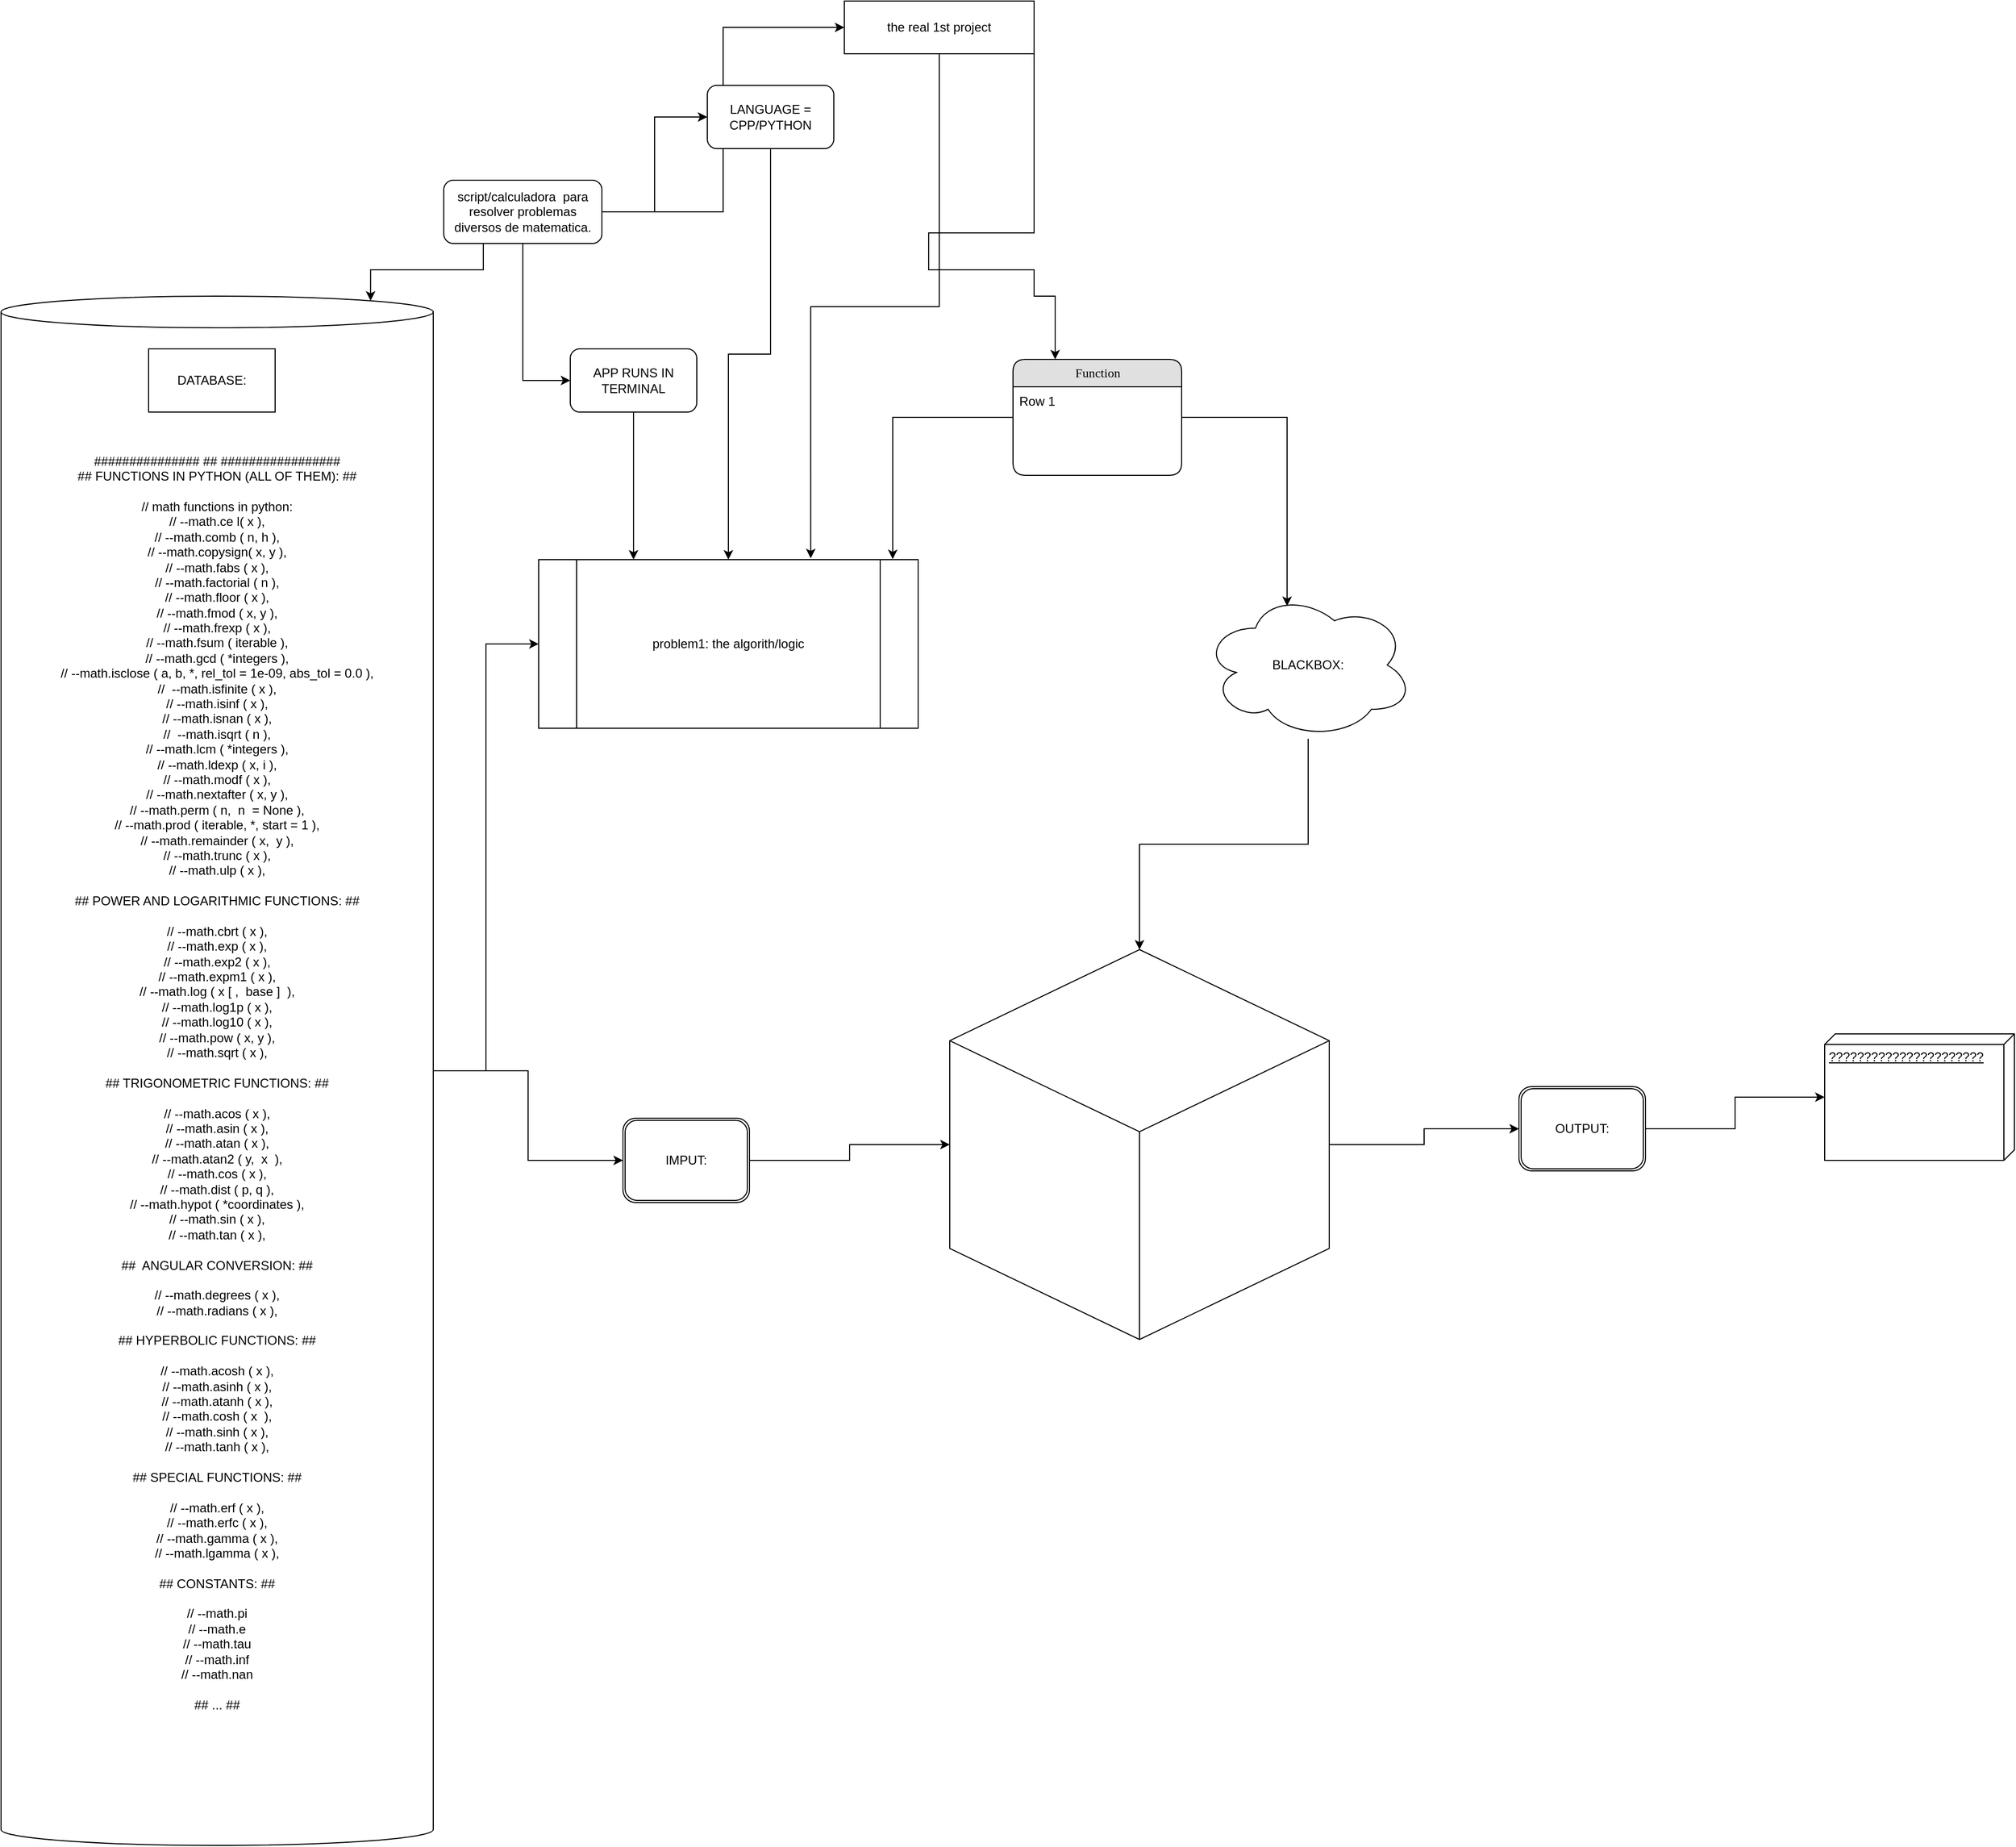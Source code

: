 <mxfile version="21.3.0" type="github">
  <diagram name="Page-1" id="5d7acffa-a066-3a61-03fe-96351882024d">
    <mxGraphModel dx="4807" dy="2283" grid="1" gridSize="10" guides="1" tooltips="1" connect="1" arrows="1" fold="1" page="1" pageScale="1" pageWidth="1100" pageHeight="850" background="#ffffff" math="0" shadow="0">
      <root>
        <mxCell id="0" />
        <mxCell id="1" parent="0" />
        <mxCell id="4o1noMIlFruIAVSIZDxd-21" style="edgeStyle=orthogonalEdgeStyle;rounded=0;orthogonalLoop=1;jettySize=auto;html=1;entryX=0.933;entryY=-0.003;entryDx=0;entryDy=0;entryPerimeter=0;" edge="1" parent="1" source="21ea969265ad0168-6" target="4o1noMIlFruIAVSIZDxd-18">
          <mxGeometry relative="1" as="geometry" />
        </mxCell>
        <mxCell id="4o1noMIlFruIAVSIZDxd-35" style="edgeStyle=orthogonalEdgeStyle;rounded=0;orthogonalLoop=1;jettySize=auto;html=1;entryX=0.4;entryY=0.1;entryDx=0;entryDy=0;entryPerimeter=0;" edge="1" parent="1" source="21ea969265ad0168-6" target="4o1noMIlFruIAVSIZDxd-33">
          <mxGeometry relative="1" as="geometry" />
        </mxCell>
        <mxCell id="21ea969265ad0168-6" value="Function" style="swimlane;html=1;fontStyle=0;childLayout=stackLayout;horizontal=1;startSize=26;fillColor=#e0e0e0;horizontalStack=0;resizeParent=1;resizeLast=0;collapsible=1;marginBottom=0;swimlaneFillColor=#ffffff;align=center;rounded=1;shadow=0;comic=0;labelBackgroundColor=none;strokeWidth=1;fontFamily=Verdana;fontSize=12" parent="1" vertex="1">
          <mxGeometry x="-200" y="260" width="160" height="110" as="geometry" />
        </mxCell>
        <mxCell id="21ea969265ad0168-7" value="Row 1" style="text;html=1;strokeColor=none;fillColor=none;spacingLeft=4;spacingRight=4;whiteSpace=wrap;overflow=hidden;rotatable=0;points=[[0,0.5],[1,0.5]];portConstraint=eastwest;" parent="21ea969265ad0168-6" vertex="1">
          <mxGeometry y="26" width="160" height="26" as="geometry" />
        </mxCell>
        <mxCell id="4o1noMIlFruIAVSIZDxd-4" style="edgeStyle=orthogonalEdgeStyle;rounded=0;orthogonalLoop=1;jettySize=auto;html=1;exitX=1;exitY=1;exitDx=0;exitDy=0;entryX=0.25;entryY=0;entryDx=0;entryDy=0;" edge="1" parent="1" source="4o1noMIlFruIAVSIZDxd-3" target="21ea969265ad0168-6">
          <mxGeometry relative="1" as="geometry">
            <mxPoint x="-230" y="200" as="targetPoint" />
            <Array as="points">
              <mxPoint x="-280" y="140" />
              <mxPoint x="-280" y="175" />
              <mxPoint x="-180" y="175" />
              <mxPoint x="-180" y="200" />
              <mxPoint x="-160" y="200" />
            </Array>
          </mxGeometry>
        </mxCell>
        <mxCell id="4o1noMIlFruIAVSIZDxd-20" style="edgeStyle=orthogonalEdgeStyle;rounded=0;orthogonalLoop=1;jettySize=auto;html=1;entryX=0.717;entryY=-0.008;entryDx=0;entryDy=0;entryPerimeter=0;" edge="1" parent="1" source="4o1noMIlFruIAVSIZDxd-3" target="4o1noMIlFruIAVSIZDxd-18">
          <mxGeometry relative="1" as="geometry" />
        </mxCell>
        <mxCell id="4o1noMIlFruIAVSIZDxd-3" value="the real 1st project" style="rounded=0;whiteSpace=wrap;html=1;" vertex="1" parent="1">
          <mxGeometry x="-360" y="-80" width="180" height="50" as="geometry" />
        </mxCell>
        <mxCell id="4o1noMIlFruIAVSIZDxd-23" style="edgeStyle=orthogonalEdgeStyle;rounded=0;orthogonalLoop=1;jettySize=auto;html=1;" edge="1" parent="1" source="4o1noMIlFruIAVSIZDxd-5" target="4o1noMIlFruIAVSIZDxd-18">
          <mxGeometry relative="1" as="geometry" />
        </mxCell>
        <mxCell id="4o1noMIlFruIAVSIZDxd-27" style="edgeStyle=orthogonalEdgeStyle;rounded=0;orthogonalLoop=1;jettySize=auto;html=1;entryX=0;entryY=0.5;entryDx=0;entryDy=0;" edge="1" parent="1" source="4o1noMIlFruIAVSIZDxd-5" target="4o1noMIlFruIAVSIZDxd-26">
          <mxGeometry relative="1" as="geometry" />
        </mxCell>
        <mxCell id="4o1noMIlFruIAVSIZDxd-5" value="############### ## #################&lt;br&gt;## FUNCTIONS IN PYTHON (ALL OF THEM): ##&lt;br&gt;&lt;br&gt;// math functions in python:&lt;br&gt;// --math.ce l( x ),&lt;br&gt;// --math.comb ( n, h ),&lt;br&gt;// --math.copysign( x, y ),&lt;br&gt;// --math.fabs ( x ),&lt;br&gt;// --math.factorial ( n ),&lt;br&gt;// --math.floor ( x ),&lt;br&gt;// --math.fmod ( x, y ),&lt;br&gt;// --math.frexp ( x ),&lt;br&gt;// --math.fsum ( iterable ),&lt;br&gt;// --math.gcd ( *integers ),&lt;br&gt;// --math.isclose ( a, b, *, rel_tol = 1e-09, abs_tol = 0.0 ),&lt;br&gt;//&amp;nbsp; --math.isfinite ( x ),&lt;br&gt;// --math.isinf ( x ),&lt;br&gt;// --math.isnan ( x ),&lt;br&gt;//&amp;nbsp; --math.isqrt ( n ),&lt;br&gt;// --math.lcm ( *integers ),&lt;br&gt;// --math.ldexp ( x, i ),&lt;br&gt;// --math.modf ( x ),&lt;br&gt;// --math.nextafter ( x, y ),&lt;br&gt;// --math.perm ( n,&amp;nbsp; n&amp;nbsp; = None ),&lt;br&gt;// --math.prod ( iterable, *, start = 1 ),&lt;br&gt;// --math.remainder ( x,&amp;nbsp; y ),&lt;br&gt;// --math.trunc ( x ),&lt;br&gt;// --math.ulp ( x ),&lt;br&gt;&lt;br&gt;## POWER AND LOGARITHMIC FUNCTIONS: ##&lt;br&gt;&lt;br&gt;// --math.cbrt ( x ),&lt;br&gt;// --math.exp ( x ),&lt;br&gt;// --math.exp2 ( x ),&lt;br&gt;// --math.expm1 ( x ),&lt;br&gt;// --math.log ( x [ ,&amp;nbsp; base ]&amp;nbsp; ),&lt;br&gt;// --math.log1p ( x ),&lt;br&gt;// --math.log10 ( x ),&lt;br&gt;// --math.pow ( x, y ),&lt;br&gt;// --math.sqrt ( x ),&lt;br&gt;&lt;br&gt;## TRIGONOMETRIC FUNCTIONS: ##&lt;br&gt;&lt;br&gt;// --math.acos ( x ),&lt;br&gt;// --math.asin ( x ),&lt;br&gt;// --math.atan ( x ),&lt;br&gt;// --math.atan2 ( y,&amp;nbsp; x&amp;nbsp; ),&lt;br&gt;// --math.cos ( x ),&lt;br&gt;// --math.dist ( p, q ),&lt;br&gt;// --math.hypot ( *coordinates ),&lt;br&gt;// --math.sin ( x ),&lt;br&gt;// --math.tan ( x ),&lt;br&gt;&lt;br&gt;##&amp;nbsp; ANGULAR CONVERSION: ##&lt;br&gt;&lt;br&gt;// --math.degrees ( x ),&lt;br&gt;// --math.radians ( x ),&lt;br&gt;&lt;br&gt;## HYPERBOLIC FUNCTIONS: ##&lt;br&gt;&lt;br&gt;// --math.acosh ( x ),&lt;br&gt;// --math.asinh ( x ),&lt;br&gt;// --math.atanh ( x ),&lt;br&gt;// --math.cosh ( x&amp;nbsp; ),&lt;br&gt;// --math.sinh ( x ),&lt;br&gt;// --math.tanh ( x ),&lt;br&gt;&lt;br&gt;## SPECIAL FUNCTIONS: ##&lt;br&gt;&lt;br&gt;// --math.erf ( x ),&lt;br&gt;// --math.erfc ( x ),&lt;br&gt;// --math.gamma ( x ),&lt;br&gt;// --math.lgamma ( x ),&lt;br&gt;&lt;br&gt;## CONSTANTS: ##&lt;br&gt;&lt;br&gt;// --math.pi&lt;br&gt;// --math.e&lt;br&gt;// --math.tau&lt;br&gt;// --math.inf&lt;br&gt;// --math.nan&lt;br&gt;&lt;br&gt;## ... ##&lt;br&gt;&lt;dd style=&quot;margin-top: 3px; margin-bottom: 0px; margin-left: 30px; hyphens: auto; text-align: left; line-height: 1.4; color: rgb(34, 34, 34); font-family: &amp;quot;Lucida Grande&amp;quot;, Arial, sans-serif; font-size: 14px; background-color: rgb(255, 255, 255);&quot;&gt;&lt;/dd&gt;" style="shape=cylinder3;whiteSpace=wrap;html=1;boundedLbl=1;backgroundOutline=1;size=15;" vertex="1" parent="1">
          <mxGeometry x="-1160" y="200" width="410" height="1470" as="geometry" />
        </mxCell>
        <mxCell id="4o1noMIlFruIAVSIZDxd-8" style="edgeStyle=orthogonalEdgeStyle;rounded=0;orthogonalLoop=1;jettySize=auto;html=1;entryX=0;entryY=0.5;entryDx=0;entryDy=0;" edge="1" parent="1" source="4o1noMIlFruIAVSIZDxd-7" target="4o1noMIlFruIAVSIZDxd-3">
          <mxGeometry relative="1" as="geometry" />
        </mxCell>
        <mxCell id="4o1noMIlFruIAVSIZDxd-10" style="edgeStyle=orthogonalEdgeStyle;rounded=0;orthogonalLoop=1;jettySize=auto;html=1;exitX=0.25;exitY=1;exitDx=0;exitDy=0;entryX=0.855;entryY=0;entryDx=0;entryDy=4.35;entryPerimeter=0;" edge="1" parent="1" source="4o1noMIlFruIAVSIZDxd-7" target="4o1noMIlFruIAVSIZDxd-5">
          <mxGeometry relative="1" as="geometry" />
        </mxCell>
        <mxCell id="4o1noMIlFruIAVSIZDxd-15" style="edgeStyle=orthogonalEdgeStyle;rounded=0;orthogonalLoop=1;jettySize=auto;html=1;entryX=0;entryY=0.5;entryDx=0;entryDy=0;" edge="1" parent="1" source="4o1noMIlFruIAVSIZDxd-7" target="4o1noMIlFruIAVSIZDxd-13">
          <mxGeometry relative="1" as="geometry" />
        </mxCell>
        <mxCell id="4o1noMIlFruIAVSIZDxd-17" style="edgeStyle=orthogonalEdgeStyle;rounded=0;orthogonalLoop=1;jettySize=auto;html=1;entryX=0;entryY=0.5;entryDx=0;entryDy=0;" edge="1" parent="1" source="4o1noMIlFruIAVSIZDxd-7" target="4o1noMIlFruIAVSIZDxd-16">
          <mxGeometry relative="1" as="geometry" />
        </mxCell>
        <mxCell id="4o1noMIlFruIAVSIZDxd-7" value="script/calculadora&amp;nbsp; para resolver problemas diversos de matematica." style="rounded=1;whiteSpace=wrap;html=1;" vertex="1" parent="1">
          <mxGeometry x="-740" y="90" width="150" height="60" as="geometry" />
        </mxCell>
        <mxCell id="4o1noMIlFruIAVSIZDxd-9" value="DATABASE:" style="rounded=0;whiteSpace=wrap;html=1;" vertex="1" parent="1">
          <mxGeometry x="-1020" y="250" width="120" height="60" as="geometry" />
        </mxCell>
        <mxCell id="4o1noMIlFruIAVSIZDxd-22" style="edgeStyle=orthogonalEdgeStyle;rounded=0;orthogonalLoop=1;jettySize=auto;html=1;" edge="1" parent="1" source="4o1noMIlFruIAVSIZDxd-13" target="4o1noMIlFruIAVSIZDxd-18">
          <mxGeometry relative="1" as="geometry" />
        </mxCell>
        <mxCell id="4o1noMIlFruIAVSIZDxd-13" value="LANGUAGE = CPP/PYTHON" style="rounded=1;whiteSpace=wrap;html=1;" vertex="1" parent="1">
          <mxGeometry x="-490" width="120" height="60" as="geometry" />
        </mxCell>
        <mxCell id="4o1noMIlFruIAVSIZDxd-19" style="edgeStyle=orthogonalEdgeStyle;rounded=0;orthogonalLoop=1;jettySize=auto;html=1;entryX=0.25;entryY=0;entryDx=0;entryDy=0;" edge="1" parent="1" source="4o1noMIlFruIAVSIZDxd-16" target="4o1noMIlFruIAVSIZDxd-18">
          <mxGeometry relative="1" as="geometry" />
        </mxCell>
        <mxCell id="4o1noMIlFruIAVSIZDxd-16" value="APP RUNS IN TERMINAL" style="rounded=1;whiteSpace=wrap;html=1;" vertex="1" parent="1">
          <mxGeometry x="-620" y="250" width="120" height="60" as="geometry" />
        </mxCell>
        <mxCell id="4o1noMIlFruIAVSIZDxd-18" value="problem1: the algorith/logic" style="shape=process;whiteSpace=wrap;html=1;backgroundOutline=1;" vertex="1" parent="1">
          <mxGeometry x="-650" y="450" width="360" height="160" as="geometry" />
        </mxCell>
        <mxCell id="4o1noMIlFruIAVSIZDxd-31" style="edgeStyle=orthogonalEdgeStyle;rounded=0;orthogonalLoop=1;jettySize=auto;html=1;entryX=0;entryY=0.5;entryDx=0;entryDy=0;" edge="1" parent="1" source="4o1noMIlFruIAVSIZDxd-25" target="4o1noMIlFruIAVSIZDxd-30">
          <mxGeometry relative="1" as="geometry" />
        </mxCell>
        <mxCell id="4o1noMIlFruIAVSIZDxd-25" value="" style="html=1;whiteSpace=wrap;shape=isoCube2;backgroundOutline=1;isoAngle=15;" vertex="1" parent="1">
          <mxGeometry x="-260" y="820" width="360" height="370" as="geometry" />
        </mxCell>
        <mxCell id="4o1noMIlFruIAVSIZDxd-28" style="edgeStyle=orthogonalEdgeStyle;rounded=0;orthogonalLoop=1;jettySize=auto;html=1;" edge="1" parent="1" source="4o1noMIlFruIAVSIZDxd-26" target="4o1noMIlFruIAVSIZDxd-25">
          <mxGeometry relative="1" as="geometry" />
        </mxCell>
        <mxCell id="4o1noMIlFruIAVSIZDxd-26" value="IMPUT:" style="shape=ext;double=1;rounded=1;whiteSpace=wrap;html=1;" vertex="1" parent="1">
          <mxGeometry x="-570" y="980" width="120" height="80" as="geometry" />
        </mxCell>
        <mxCell id="4o1noMIlFruIAVSIZDxd-36" style="edgeStyle=orthogonalEdgeStyle;rounded=0;orthogonalLoop=1;jettySize=auto;html=1;exitX=1;exitY=0.5;exitDx=0;exitDy=0;" edge="1" parent="1" source="4o1noMIlFruIAVSIZDxd-30" target="4o1noMIlFruIAVSIZDxd-37">
          <mxGeometry relative="1" as="geometry">
            <mxPoint x="480" y="980" as="targetPoint" />
          </mxGeometry>
        </mxCell>
        <mxCell id="4o1noMIlFruIAVSIZDxd-30" value="OUTPUT:" style="shape=ext;double=1;rounded=1;whiteSpace=wrap;html=1;" vertex="1" parent="1">
          <mxGeometry x="280" y="950" width="120" height="80" as="geometry" />
        </mxCell>
        <mxCell id="4o1noMIlFruIAVSIZDxd-34" style="edgeStyle=orthogonalEdgeStyle;rounded=0;orthogonalLoop=1;jettySize=auto;html=1;entryX=0.5;entryY=0;entryDx=0;entryDy=0;entryPerimeter=0;" edge="1" parent="1" source="4o1noMIlFruIAVSIZDxd-33" target="4o1noMIlFruIAVSIZDxd-25">
          <mxGeometry relative="1" as="geometry" />
        </mxCell>
        <mxCell id="4o1noMIlFruIAVSIZDxd-33" value="BLACKBOX:" style="ellipse;shape=cloud;whiteSpace=wrap;html=1;align=center;" vertex="1" parent="1">
          <mxGeometry x="-20" y="480" width="200" height="140" as="geometry" />
        </mxCell>
        <mxCell id="4o1noMIlFruIAVSIZDxd-37" value="??????????????????????" style="verticalAlign=top;align=left;spacingTop=8;spacingLeft=2;spacingRight=12;shape=cube;size=10;direction=south;fontStyle=4;html=1;whiteSpace=wrap;" vertex="1" parent="1">
          <mxGeometry x="570" y="900" width="180" height="120" as="geometry" />
        </mxCell>
      </root>
    </mxGraphModel>
  </diagram>
</mxfile>
